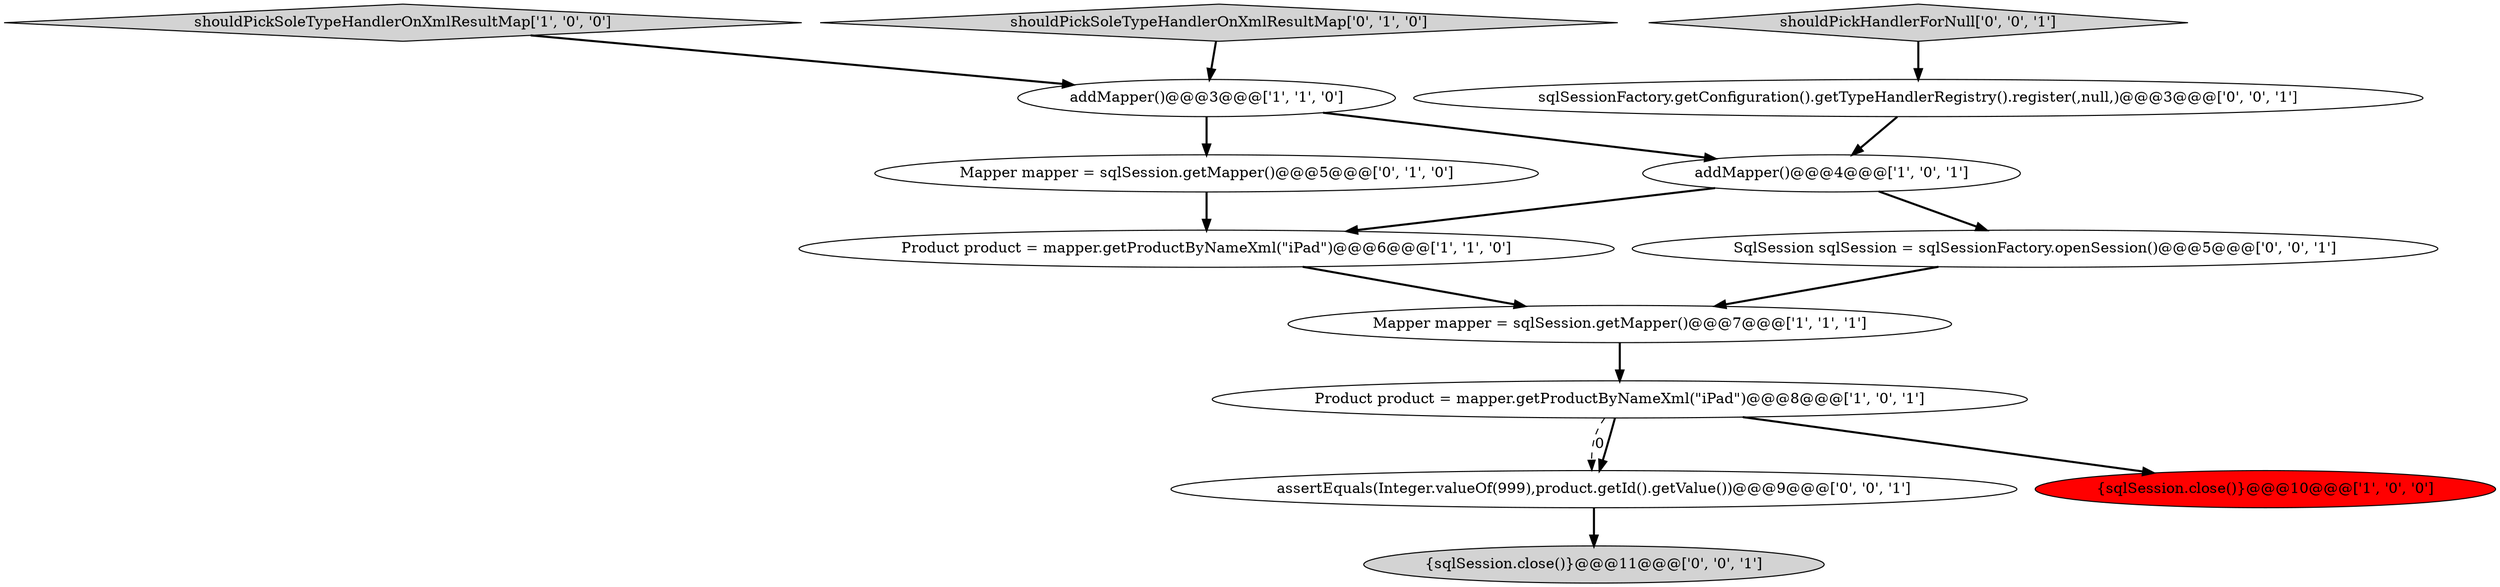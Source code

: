 digraph {
13 [style = filled, label = "{sqlSession.close()}@@@11@@@['0', '0', '1']", fillcolor = lightgray, shape = ellipse image = "AAA0AAABBB3BBB"];
8 [style = filled, label = "Mapper mapper = sqlSession.getMapper()@@@5@@@['0', '1', '0']", fillcolor = white, shape = ellipse image = "AAA0AAABBB2BBB"];
4 [style = filled, label = "shouldPickSoleTypeHandlerOnXmlResultMap['1', '0', '0']", fillcolor = lightgray, shape = diamond image = "AAA0AAABBB1BBB"];
7 [style = filled, label = "shouldPickSoleTypeHandlerOnXmlResultMap['0', '1', '0']", fillcolor = lightgray, shape = diamond image = "AAA0AAABBB2BBB"];
12 [style = filled, label = "assertEquals(Integer.valueOf(999),product.getId().getValue())@@@9@@@['0', '0', '1']", fillcolor = white, shape = ellipse image = "AAA0AAABBB3BBB"];
5 [style = filled, label = "addMapper()@@@4@@@['1', '0', '1']", fillcolor = white, shape = ellipse image = "AAA0AAABBB1BBB"];
9 [style = filled, label = "shouldPickHandlerForNull['0', '0', '1']", fillcolor = lightgray, shape = diamond image = "AAA0AAABBB3BBB"];
10 [style = filled, label = "SqlSession sqlSession = sqlSessionFactory.openSession()@@@5@@@['0', '0', '1']", fillcolor = white, shape = ellipse image = "AAA0AAABBB3BBB"];
0 [style = filled, label = "Product product = mapper.getProductByNameXml(\"iPad\")@@@8@@@['1', '0', '1']", fillcolor = white, shape = ellipse image = "AAA0AAABBB1BBB"];
3 [style = filled, label = "addMapper()@@@3@@@['1', '1', '0']", fillcolor = white, shape = ellipse image = "AAA0AAABBB1BBB"];
2 [style = filled, label = "Product product = mapper.getProductByNameXml(\"iPad\")@@@6@@@['1', '1', '0']", fillcolor = white, shape = ellipse image = "AAA0AAABBB1BBB"];
6 [style = filled, label = "{sqlSession.close()}@@@10@@@['1', '0', '0']", fillcolor = red, shape = ellipse image = "AAA1AAABBB1BBB"];
11 [style = filled, label = "sqlSessionFactory.getConfiguration().getTypeHandlerRegistry().register(,null,)@@@3@@@['0', '0', '1']", fillcolor = white, shape = ellipse image = "AAA0AAABBB3BBB"];
1 [style = filled, label = "Mapper mapper = sqlSession.getMapper()@@@7@@@['1', '1', '1']", fillcolor = white, shape = ellipse image = "AAA0AAABBB1BBB"];
5->10 [style = bold, label=""];
4->3 [style = bold, label=""];
11->5 [style = bold, label=""];
5->2 [style = bold, label=""];
3->5 [style = bold, label=""];
12->13 [style = bold, label=""];
1->0 [style = bold, label=""];
9->11 [style = bold, label=""];
0->12 [style = dashed, label="0"];
8->2 [style = bold, label=""];
10->1 [style = bold, label=""];
0->6 [style = bold, label=""];
2->1 [style = bold, label=""];
3->8 [style = bold, label=""];
7->3 [style = bold, label=""];
0->12 [style = bold, label=""];
}
